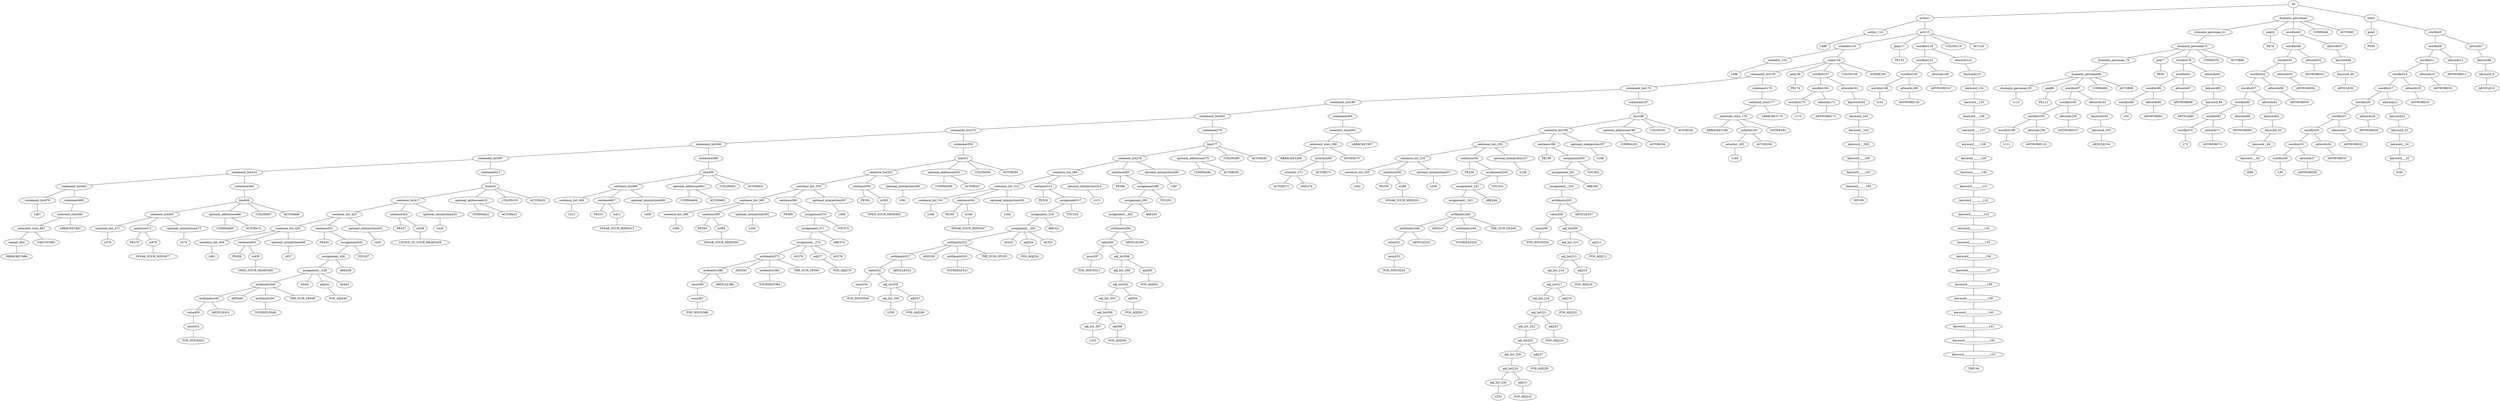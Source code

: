 strict graph {
	S0 -- actlist1
	S0 -- dramatis_personae2
	S0 -- title3

	title3 -- peq4
	title3 -- wordlist5

	wordlist5 -- wordlist6
	wordlist5 -- allwords7

	allwords7 -- keyword8

	keyword8 -- keyword_9

	keyword_9 -- ARTICLE10


	wordlist6 -- wordlist11
	wordlist6 -- allwords12

	allwords12 -- ANYWORD13


	wordlist11 -- wordlist14
	wordlist11 -- allwords15

	allwords15 -- ANYWORD16


	wordlist14 -- wordlist17
	wordlist14 -- allwords18

	allwords18 -- ANYWORD19


	wordlist17 -- wordlist20
	wordlist17 -- allwords21

	allwords21 -- keyword22

	keyword22 -- keyword_23

	keyword_23 -- keyword__24

	keyword__24 -- keyword___25

	keyword___25 -- IS26


	wordlist20 -- wordlist27
	wordlist20 -- allwords28

	allwords28 -- ANYWORD29


	wordlist27 -- wordlist30
	wordlist27 -- allwords31

	allwords31 -- ANYWORD32


	wordlist30 -- wordlist33
	wordlist30 -- allwords34

	allwords34 -- ANYWORD35


	wordlist33 -- wordlist36
	wordlist33 -- allwords37

	allwords37 -- ANYWORD38


	wordlist36 -- λ39

	peq4 -- PE40


	dramatis_personae2 -- dramatis_personae_41
	dramatis_personae2 -- peq42
	dramatis_personae2 -- wordlist43
	dramatis_personae2 -- COMMA44
	dramatis_personae2 -- ACTOR45



	wordlist43 -- wordlist46
	wordlist43 -- allwords47

	allwords47 -- keyword48

	keyword48 -- keyword_49

	keyword_49 -- ARTICLE50


	wordlist46 -- wordlist51
	wordlist46 -- allwords52

	allwords52 -- ANYWORD53


	wordlist51 -- wordlist54
	wordlist51 -- allwords55

	allwords55 -- ANYWORD56


	wordlist54 -- wordlist57
	wordlist54 -- allwords58

	allwords58 -- ANYWORD59


	wordlist57 -- wordlist60
	wordlist57 -- allwords61

	allwords61 -- keyword62

	keyword62 -- keyword_63

	keyword_63 -- keyword__64

	keyword__64 -- keyword___65

	keyword___65 -- IS66


	wordlist60 -- wordlist67
	wordlist60 -- allwords68

	allwords68 -- ANYWORD69


	wordlist67 -- wordlist70
	wordlist67 -- allwords71

	allwords71 -- ANYWORD72


	wordlist70 -- λ73

	peq42 -- PE74


	dramatis_personae_41 -- dramatis_personae75

	dramatis_personae75 -- dramatis_personae_76
	dramatis_personae75 -- peq77
	dramatis_personae75 -- wordlist78
	dramatis_personae75 -- COMMA79
	dramatis_personae75 -- ACTOR80



	wordlist78 -- wordlist81
	wordlist78 -- allwords82

	allwords82 -- keyword83

	keyword83 -- keyword_84

	keyword_84 -- ARTICLE85


	wordlist81 -- wordlist86
	wordlist81 -- allwords87

	allwords87 -- ANYWORD88


	wordlist86 -- wordlist89
	wordlist86 -- allwords90

	allwords90 -- ANYWORD91


	wordlist89 -- λ92

	peq77 -- PE93


	dramatis_personae_76 -- dramatis_personae94

	dramatis_personae94 -- dramatis_personae_95
	dramatis_personae94 -- peq96
	dramatis_personae94 -- wordlist97
	dramatis_personae94 -- COMMA98
	dramatis_personae94 -- ACTOR99



	wordlist97 -- wordlist100
	wordlist97 -- allwords101

	allwords101 -- keyword102

	keyword102 -- keyword_103

	keyword_103 -- ARTICLE104


	wordlist100 -- wordlist105
	wordlist100 -- allwords106

	allwords106 -- ANYWORD107


	wordlist105 -- wordlist108
	wordlist105 -- allwords109

	allwords109 -- ANYWORD110


	wordlist108 -- λ111

	peq96 -- PE112


	dramatis_personae_95 -- λ113

	actlist1 -- actlist_114
	actlist1 -- act115

	act115 -- scenelist116
	act115 -- peq117
	act115 -- wordlist118
	act115 -- COLON119
	act115 -- ACT120



	wordlist118 -- wordlist121
	wordlist118 -- allwords122

	allwords122 -- keyword123

	keyword123 -- keyword_124

	keyword_124 -- keyword__125

	keyword__125 -- keyword___126

	keyword___126 -- keyword____127

	keyword____127 -- keyword_____128

	keyword_____128 -- keyword______129

	keyword______129 -- keyword_______130

	keyword_______130 -- keyword________131

	keyword________131 -- keyword_________132

	keyword_________132 -- keyword__________133

	keyword__________133 -- keyword___________134

	keyword___________134 -- keyword____________135

	keyword____________135 -- keyword_____________136

	keyword_____________136 -- keyword______________137

	keyword______________137 -- keyword_______________138

	keyword_______________138 -- keyword________________139

	keyword________________139 -- keyword_________________140

	keyword_________________140 -- keyword__________________141

	keyword__________________141 -- keyword___________________142

	keyword___________________142 -- keyword____________________143

	keyword____________________143 -- THE144


	wordlist121 -- wordlist145
	wordlist121 -- allwords146

	allwords146 -- ANYWORD147


	wordlist145 -- wordlist148
	wordlist145 -- allwords149

	allwords149 -- ANYWORD150


	wordlist148 -- λ151

	peq117 -- PE152


	scenelist116 -- scenelist_153
	scenelist116 -- scene154

	scene154 -- statement_list155
	scene154 -- peq156
	scene154 -- wordlist157
	scene154 -- COLON158
	scene154 -- SCENE159



	wordlist157 -- wordlist160
	wordlist157 -- allwords161

	allwords161 -- keyword162

	keyword162 -- keyword_163

	keyword_163 -- keyword__164

	keyword__164 -- keyword___165

	keyword___165 -- keyword____166

	keyword____166 -- keyword_____167

	keyword_____167 -- keyword______168

	keyword______168 -- WE169


	wordlist160 -- wordlist170
	wordlist160 -- allwords171

	allwords171 -- ANYWORD172


	wordlist170 -- λ173

	peq156 -- PE174


	statement_list155 -- statement_list175
	statement_list155 -- statement176

	statement176 -- enterexit_stmt177

	enterexit_stmt177 -- enterexit_stmt_178
	enterexit_stmt177 -- LBRACKET179


	enterexit_stmt_178 -- RBRACKET180
	enterexit_stmt_178 -- actorlist181
	enterexit_stmt_178 -- ENTER182


	actorlist181 -- actorlist_183
	actorlist181 -- ACTOR184


	actorlist_183 -- λ185


	statement_list175 -- statement_list186
	statement_list175 -- statement187

	statement187 -- line188

	line188 -- sentence_list189
	line188 -- optional_addressee190
	line188 -- COLON191
	line188 -- ACTOR192



	optional_addressee190 -- COMMA193
	optional_addressee190 -- ACTOR194



	sentence_list189 -- sentence_list_195
	sentence_list189 -- sentence196
	sentence_list189 -- optional_interjection197

	optional_interjection197 -- λ198

	sentence196 -- PE199
	sentence196 -- assignment200

	assignment200 -- assignment_201
	assignment200 -- YOU202


	assignment_201 -- assignment__203
	assignment_201 -- ARE204


	assignment__203 -- arithmetic205

	arithmetic205 -- value206
	arithmetic205 -- ARTICLE207


	value206 -- noun208
	value206 -- adj_list209

	adj_list209 -- adj_list_210
	adj_list209 -- adj211

	adj211 -- POS_ADJ212


	adj_list_210 -- adj_list213

	adj_list213 -- adj_list_214
	adj_list213 -- adj215

	adj215 -- POS_ADJ216


	adj_list_214 -- adj_list217

	adj_list217 -- adj_list_218
	adj_list217 -- adj219

	adj219 -- POS_ADJ220


	adj_list_218 -- adj_list221

	adj_list221 -- adj_list_222
	adj_list221 -- adj223

	adj223 -- POS_ADJ224


	adj_list_222 -- adj_list225

	adj_list225 -- adj_list_226
	adj_list225 -- adj227

	adj227 -- POS_ADJ228


	adj_list_226 -- adj_list229

	adj_list229 -- adj_list_230
	adj_list229 -- adj231

	adj231 -- POS_ADJ232


	adj_list_230 -- λ233

	noun208 -- POS_NOUN234



	sentence_list_195 -- sentence_list_235
	sentence_list_195 -- sentence236
	sentence_list_195 -- optional_interjection237

	optional_interjection237 -- λ238

	sentence236 -- PE239
	sentence236 -- assignment240

	assignment240 -- assignment_241
	assignment240 -- YOU242


	assignment_241 -- assignment__243
	assignment_241 -- ARE244


	assignment__243 -- arithmetic245

	arithmetic245 -- arithmetic246
	arithmetic245 -- AND247
	arithmetic245 -- arithmetic248
	arithmetic245 -- THE_SUM_OF249


	arithmetic248 -- YOURSELF250



	arithmetic246 -- value251
	arithmetic246 -- ARTICLE252


	value251 -- noun253

	noun253 -- POS_NOUN254



	sentence_list_235 -- sentence_list_255
	sentence_list_235 -- sentence256
	sentence_list_235 -- optional_interjection257

	optional_interjection257 -- λ258

	sentence256 -- PE259
	sentence256 -- io260

	io260 -- SPEAK_YOUR_MIND261



	sentence_list_255 -- λ262

	statement_list186 -- statement_list263
	statement_list186 -- statement264

	statement264 -- enterexit_stmt265

	enterexit_stmt265 -- enterexit_stmt_266
	enterexit_stmt265 -- LBRACKET267


	enterexit_stmt_266 -- RBRACKET268
	enterexit_stmt_266 -- actorlist269
	enterexit_stmt_266 -- ENTER270


	actorlist269 -- actorlist_271
	actorlist269 -- ACTOR272


	actorlist_271 -- ACTOR273
	actorlist_271 -- AND274




	statement_list263 -- statement_list275
	statement_list263 -- statement276

	statement276 -- line277

	line277 -- sentence_list278
	line277 -- optional_addressee279
	line277 -- COLON280
	line277 -- ACTOR281



	optional_addressee279 -- COMMA282
	optional_addressee279 -- ACTOR283



	sentence_list278 -- sentence_list_284
	sentence_list278 -- sentence285
	sentence_list278 -- optional_interjection286

	optional_interjection286 -- λ287

	sentence285 -- PE288
	sentence285 -- assignment289

	assignment289 -- assignment_290
	assignment289 -- YOU291


	assignment_290 -- assignment__292
	assignment_290 -- ARE293


	assignment__292 -- arithmetic294

	arithmetic294 -- value295
	arithmetic294 -- ARTICLE296


	value295 -- noun297
	value295 -- adj_list298

	adj_list298 -- adj_list_299
	adj_list298 -- adj300

	adj300 -- POS_ADJ301


	adj_list_299 -- adj_list302

	adj_list302 -- adj_list_303
	adj_list302 -- adj304

	adj304 -- POS_ADJ305


	adj_list_303 -- adj_list306

	adj_list306 -- adj_list_307
	adj_list306 -- adj308

	adj308 -- POS_ADJ309


	adj_list_307 -- λ310

	noun297 -- POS_NOUN311



	sentence_list_284 -- sentence_list_312
	sentence_list_284 -- sentence313
	sentence_list_284 -- optional_interjection314

	optional_interjection314 -- λ315

	sentence313 -- PE316
	sentence313 -- assignment317

	assignment317 -- assignment_318
	assignment317 -- YOU319


	assignment_318 -- assignment__320
	assignment_318 -- ARE321


	assignment__320 -- arithmetic322
	assignment__320 -- AS323
	assignment__320 -- adj324
	assignment__320 -- AS325


	adj324 -- POS_ADJ326



	arithmetic322 -- arithmetic327
	arithmetic322 -- AND328
	arithmetic322 -- arithmetic329
	arithmetic322 -- THE_SUM_OF330


	arithmetic329 -- YOURSELF331



	arithmetic327 -- value332
	arithmetic327 -- ARTICLE333


	value332 -- noun334
	value332 -- adj_list335

	adj_list335 -- adj_list_336
	adj_list335 -- adj337

	adj337 -- POS_ADJ338


	adj_list_336 -- λ339

	noun334 -- POS_NOUN340



	sentence_list_312 -- sentence_list_341
	sentence_list_312 -- sentence342
	sentence_list_312 -- optional_interjection343

	optional_interjection343 -- λ344

	sentence342 -- PE345
	sentence342 -- io346

	io346 -- SPEAK_YOUR_MIND347



	sentence_list_341 -- λ348

	statement_list275 -- statement_list349
	statement_list275 -- statement350

	statement350 -- line351

	line351 -- sentence_list352
	line351 -- optional_addressee353
	line351 -- COLON354
	line351 -- ACTOR355



	optional_addressee353 -- COMMA356
	optional_addressee353 -- ACTOR357



	sentence_list352 -- sentence_list_358
	sentence_list352 -- sentence359
	sentence_list352 -- optional_interjection360

	optional_interjection360 -- λ361

	sentence359 -- PE362
	sentence359 -- io363

	io363 -- OPEN_YOUR_MIND364



	sentence_list_358 -- sentence_list_365
	sentence_list_358 -- sentence366
	sentence_list_358 -- optional_interjection367

	optional_interjection367 -- λ368

	sentence366 -- PE369
	sentence366 -- assignment370

	assignment370 -- assignment_371
	assignment370 -- YOU372


	assignment_371 -- assignment__373
	assignment_371 -- ARE374


	assignment__373 -- arithmetic375
	assignment__373 -- AS376
	assignment__373 -- adj377
	assignment__373 -- AS378


	adj377 -- POS_ADJ379



	arithmetic375 -- arithmetic380
	arithmetic375 -- AND381
	arithmetic375 -- arithmetic382
	arithmetic375 -- THE_SUM_OF383


	arithmetic382 -- YOURSELF384



	arithmetic380 -- value385
	arithmetic380 -- ARTICLE386


	value385 -- noun387

	noun387 -- POS_NOUN388



	sentence_list_365 -- sentence_list_389
	sentence_list_365 -- sentence390
	sentence_list_365 -- optional_interjection391

	optional_interjection391 -- λ392

	sentence390 -- PE393
	sentence390 -- io394

	io394 -- SPEAK_YOUR_MIND395



	sentence_list_389 -- λ396

	statement_list349 -- statement_list397
	statement_list349 -- statement398

	statement398 -- line399

	line399 -- sentence_list400
	line399 -- optional_addressee401
	line399 -- COLON402
	line399 -- ACTOR403



	optional_addressee401 -- COMMA404
	optional_addressee401 -- ACTOR405



	sentence_list400 -- sentence_list_406
	sentence_list400 -- sentence407
	sentence_list400 -- optional_interjection408

	optional_interjection408 -- λ409

	sentence407 -- PE410
	sentence407 -- io411

	io411 -- SPEAK_YOUR_MIND412



	sentence_list_406 -- λ413

	statement_list397 -- statement_list414
	statement_list397 -- statement415

	statement415 -- line416

	line416 -- sentence_list417
	line416 -- optional_addressee418
	line416 -- COLON419
	line416 -- ACTOR420



	optional_addressee418 -- COMMA421
	optional_addressee418 -- ACTOR422



	sentence_list417 -- sentence_list_423
	sentence_list417 -- sentence424
	sentence_list417 -- optional_interjection425

	optional_interjection425 -- λ426

	sentence424 -- PE427
	sentence424 -- io428

	io428 -- LISTEN_TO_YOUR_HEART429



	sentence_list_423 -- sentence_list_430
	sentence_list_423 -- sentence431
	sentence_list_423 -- optional_interjection432

	optional_interjection432 -- λ433

	sentence431 -- PE434
	sentence431 -- assignment435

	assignment435 -- assignment_436
	assignment435 -- YOU437


	assignment_436 -- assignment__438
	assignment_436 -- ARE439


	assignment__438 -- arithmetic440
	assignment__438 -- AS441
	assignment__438 -- adj442
	assignment__438 -- AS443


	adj442 -- POS_ADJ444



	arithmetic440 -- arithmetic445
	arithmetic440 -- AND446
	arithmetic440 -- arithmetic447
	arithmetic440 -- THE_SUM_OF448


	arithmetic447 -- YOURSELF449



	arithmetic445 -- value450
	arithmetic445 -- ARTICLE451


	value450 -- noun452

	noun452 -- POS_NOUN453



	sentence_list_430 -- sentence_list_454
	sentence_list_430 -- sentence455
	sentence_list_430 -- optional_interjection456

	optional_interjection456 -- λ457

	sentence455 -- PE458
	sentence455 -- io459

	io459 -- OPEN_YOUR_HEART460



	sentence_list_454 -- λ461

	statement_list414 -- statement_list462
	statement_list414 -- statement463

	statement463 -- line464

	line464 -- sentence_list465
	line464 -- optional_addressee466
	line464 -- COLON467
	line464 -- ACTOR468



	optional_addressee466 -- COMMA469
	optional_addressee466 -- ACTOR470



	sentence_list465 -- sentence_list_471
	sentence_list465 -- sentence472
	sentence_list465 -- optional_interjection473

	optional_interjection473 -- λ474

	sentence472 -- PE475
	sentence472 -- io476

	io476 -- SPEAK_YOUR_MIND477



	sentence_list_471 -- λ478

	statement_list462 -- statement_list479
	statement_list462 -- statement480

	statement480 -- enterexit_stmt481

	enterexit_stmt481 -- enterexit_stmt_482
	enterexit_stmt481 -- LBRACKET483


	enterexit_stmt_482 -- exeunt_484
	enterexit_stmt_482 -- EXEUNT485


	exeunt_484 -- RBRACKET486


	statement_list479 -- λ487

	scenelist_153 -- λ488

	actlist_114 -- λ489


}